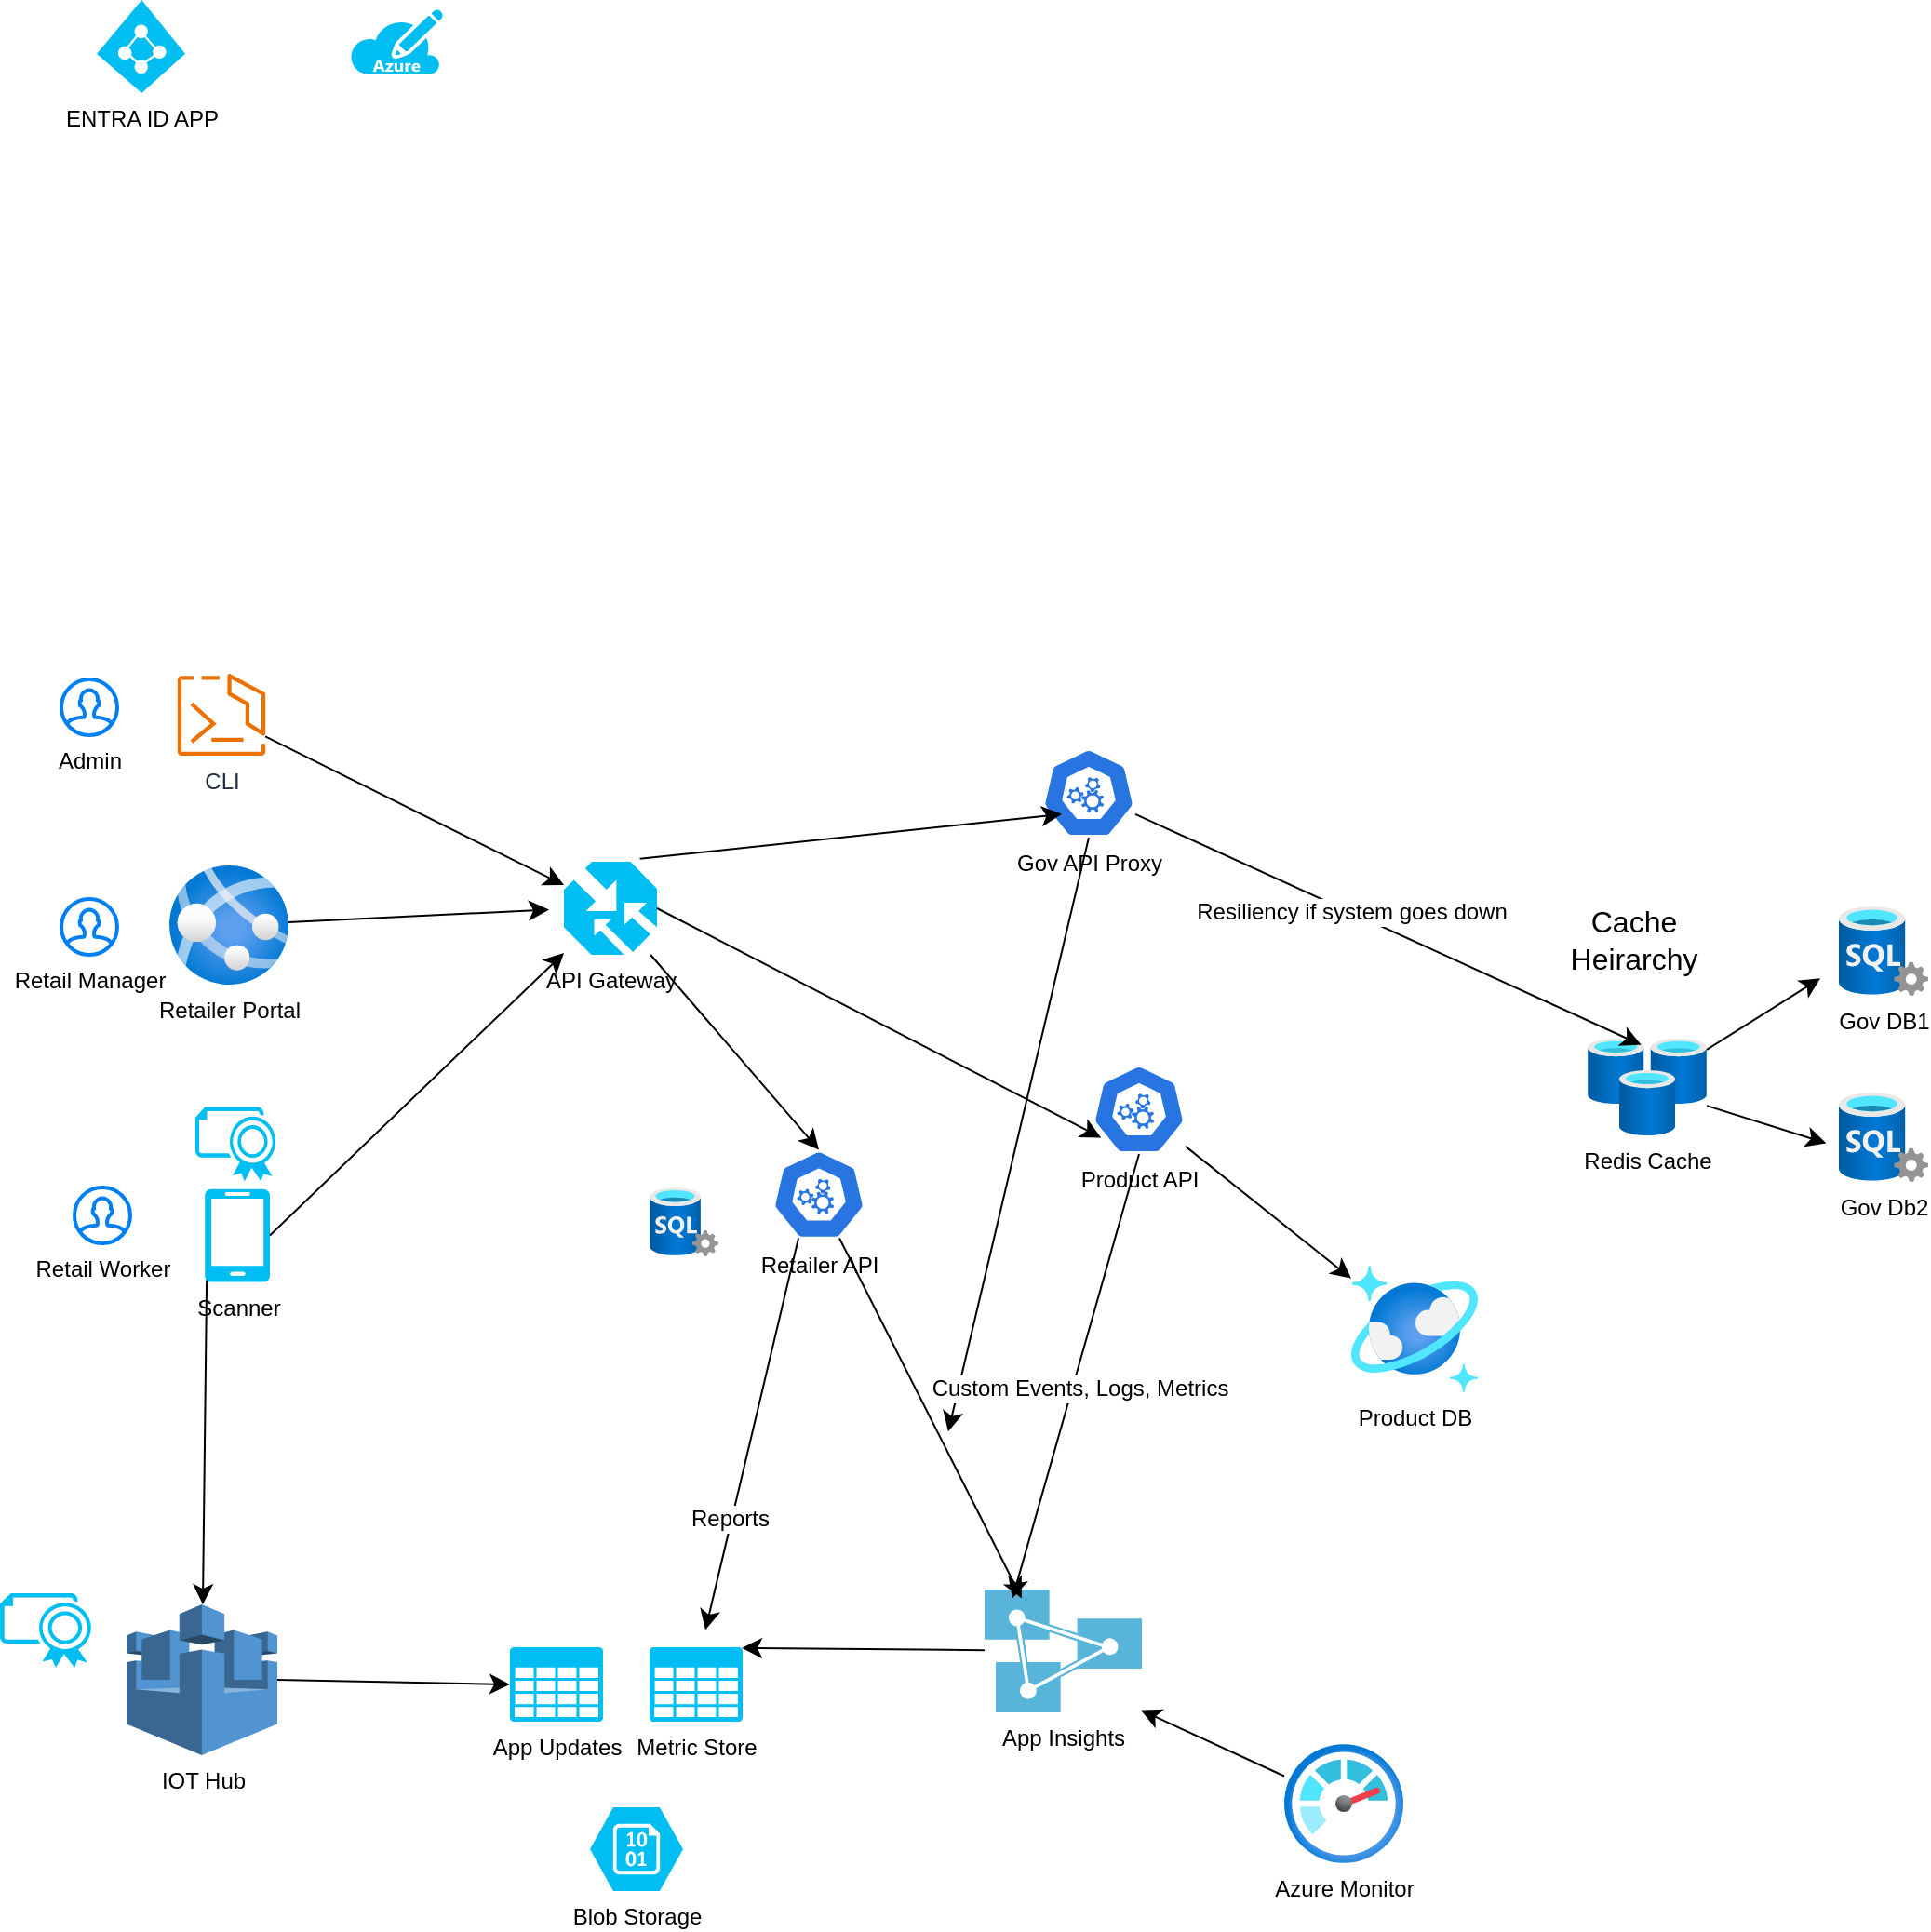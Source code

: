 <mxfile version="25.0.3" pages="2">
  <diagram name="Page-1" id="4fxT8rEthkqYooukLqkB">
    <mxGraphModel dx="1938" dy="673" grid="0" gridSize="10" guides="1" tooltips="1" connect="1" arrows="1" fold="1" page="0" pageScale="1" pageWidth="850" pageHeight="1100" math="0" shadow="0">
      <root>
        <mxCell id="0" />
        <mxCell id="1" parent="0" />
        <mxCell id="Ce-_j3eyKDq-E1109L-4-1" value="ENTRA ID APP" style="verticalLabelPosition=bottom;html=1;verticalAlign=top;align=center;strokeColor=none;fillColor=#00BEF2;shape=mxgraph.azure.azure_active_directory;" vertex="1" parent="1">
          <mxGeometry x="-115" y="87" width="47.5" height="50" as="geometry" />
        </mxCell>
        <mxCell id="Ce-_j3eyKDq-E1109L-4-6" value="" style="verticalLabelPosition=bottom;html=1;verticalAlign=top;align=center;strokeColor=none;fillColor=#00BEF2;shape=mxgraph.azure.azure_subscription;" vertex="1" parent="1">
          <mxGeometry x="21" y="92" width="50" height="35" as="geometry" />
        </mxCell>
        <mxCell id="Ce-_j3eyKDq-E1109L-4-10" value="App Updates" style="verticalLabelPosition=bottom;html=1;verticalAlign=top;align=center;strokeColor=none;fillColor=#00BEF2;shape=mxgraph.azure.storage;pointerEvents=1;" vertex="1" parent="1">
          <mxGeometry x="107" y="972" width="50" height="40" as="geometry" />
        </mxCell>
        <mxCell id="Ce-_j3eyKDq-E1109L-4-11" value="Blob Storage" style="verticalLabelPosition=bottom;html=1;verticalAlign=top;align=center;strokeColor=none;fillColor=#00BEF2;shape=mxgraph.azure.storage_blob;" vertex="1" parent="1">
          <mxGeometry x="150" y="1058" width="50" height="45" as="geometry" />
        </mxCell>
        <mxCell id="Ce-_j3eyKDq-E1109L-4-13" value="Metric Store" style="verticalLabelPosition=bottom;html=1;verticalAlign=top;align=center;strokeColor=none;fillColor=#00BEF2;shape=mxgraph.azure.storage;pointerEvents=1;" vertex="1" parent="1">
          <mxGeometry x="182" y="972" width="50" height="40" as="geometry" />
        </mxCell>
        <mxCell id="Ce-_j3eyKDq-E1109L-4-14" value="API Gateway" style="verticalLabelPosition=bottom;html=1;verticalAlign=top;align=center;strokeColor=none;fillColor=#00BEF2;shape=mxgraph.azure.traffic_manager;pointerEvents=1;" vertex="1" parent="1">
          <mxGeometry x="136" y="550" width="50" height="50" as="geometry" />
        </mxCell>
        <mxCell id="Ce-_j3eyKDq-E1109L-4-17" value="Product DB" style="image;aspect=fixed;html=1;points=[];align=center;fontSize=12;image=img/lib/azure2/databases/Azure_Cosmos_DB.svg;" vertex="1" parent="1">
          <mxGeometry x="559" y="767" width="68" height="68" as="geometry" />
        </mxCell>
        <mxCell id="Ce-_j3eyKDq-E1109L-4-71" style="edgeStyle=none;curved=1;rounded=0;orthogonalLoop=1;jettySize=auto;html=1;exitX=0.5;exitY=1;exitDx=0;exitDy=0;exitPerimeter=0;fontSize=12;startSize=8;endSize=8;" edge="1" parent="1" source="Ce-_j3eyKDq-E1109L-4-19">
          <mxGeometry relative="1" as="geometry">
            <mxPoint x="342.471" y="856.177" as="targetPoint" />
          </mxGeometry>
        </mxCell>
        <mxCell id="Ce-_j3eyKDq-E1109L-4-19" value="Gov API Proxy" style="aspect=fixed;sketch=0;html=1;dashed=0;whitespace=wrap;verticalLabelPosition=bottom;verticalAlign=top;fillColor=#2875E2;strokeColor=#ffffff;points=[[0.005,0.63,0],[0.1,0.2,0],[0.9,0.2,0],[0.5,0,0],[0.995,0.63,0],[0.72,0.99,0],[0.5,1,0],[0.28,0.99,0]];shape=mxgraph.kubernetes.icon2;prIcon=api" vertex="1" parent="1">
          <mxGeometry x="393" y="489" width="50" height="48" as="geometry" />
        </mxCell>
        <mxCell id="Ce-_j3eyKDq-E1109L-4-20" value="" style="group" vertex="1" connectable="0" parent="1">
          <mxGeometry x="-62" y="681.76" width="44" height="94" as="geometry" />
        </mxCell>
        <mxCell id="Ce-_j3eyKDq-E1109L-4-5" value="" style="verticalLabelPosition=bottom;html=1;verticalAlign=top;align=center;strokeColor=none;fillColor=#00BEF2;shape=mxgraph.azure.certificate;pointerEvents=1;" vertex="1" parent="Ce-_j3eyKDq-E1109L-4-20">
          <mxGeometry width="44" height="40" as="geometry" />
        </mxCell>
        <mxCell id="Ce-_j3eyKDq-E1109L-4-16" value="Scanner" style="verticalLabelPosition=bottom;html=1;verticalAlign=top;align=center;strokeColor=none;fillColor=#00BEF2;shape=mxgraph.azure.mobile;pointerEvents=1;" vertex="1" parent="Ce-_j3eyKDq-E1109L-4-20">
          <mxGeometry x="5" y="44" width="35" height="50" as="geometry" />
        </mxCell>
        <mxCell id="Ce-_j3eyKDq-E1109L-4-21" value="Retailer Portal" style="image;aspect=fixed;html=1;points=[];align=center;fontSize=12;image=img/lib/azure2/app_services/App_Services.svg;" vertex="1" parent="1">
          <mxGeometry x="-76" y="552" width="64" height="64" as="geometry" />
        </mxCell>
        <mxCell id="Ce-_j3eyKDq-E1109L-4-55" style="edgeStyle=none;curved=1;rounded=0;orthogonalLoop=1;jettySize=auto;html=1;fontSize=12;startSize=8;endSize=8;" edge="1" parent="1" source="Ce-_j3eyKDq-E1109L-4-22" target="Ce-_j3eyKDq-E1109L-4-14">
          <mxGeometry relative="1" as="geometry" />
        </mxCell>
        <mxCell id="Ce-_j3eyKDq-E1109L-4-22" value="CLI" style="sketch=0;outlineConnect=0;fontColor=#232F3E;gradientColor=none;fillColor=#ED7100;strokeColor=none;dashed=0;verticalLabelPosition=bottom;verticalAlign=top;align=center;html=1;fontSize=12;fontStyle=0;aspect=fixed;pointerEvents=1;shape=mxgraph.aws4.ecs_copilot_cli;" vertex="1" parent="1">
          <mxGeometry x="-72" y="449" width="48" height="44" as="geometry" />
        </mxCell>
        <mxCell id="Ce-_j3eyKDq-E1109L-4-34" value="" style="edgeStyle=none;curved=1;rounded=0;orthogonalLoop=1;jettySize=auto;html=1;fontSize=12;startSize=8;endSize=8;" edge="1" parent="1" source="Ce-_j3eyKDq-E1109L-4-27">
          <mxGeometry relative="1" as="geometry">
            <mxPoint x="811" y="612.678" as="targetPoint" />
          </mxGeometry>
        </mxCell>
        <mxCell id="Ce-_j3eyKDq-E1109L-4-27" value="Redis Cache" style="image;aspect=fixed;html=1;points=[];align=center;fontSize=12;image=img/lib/azure2/databases/Cache_Redis.svg;" vertex="1" parent="1">
          <mxGeometry x="686" y="645" width="64" height="52" as="geometry" />
        </mxCell>
        <mxCell id="Ce-_j3eyKDq-E1109L-4-43" value="" style="edgeStyle=none;curved=1;rounded=0;orthogonalLoop=1;jettySize=auto;html=1;fontSize=12;startSize=8;endSize=8;" edge="1" parent="1" source="Ce-_j3eyKDq-E1109L-4-28" target="Ce-_j3eyKDq-E1109L-4-17">
          <mxGeometry relative="1" as="geometry" />
        </mxCell>
        <mxCell id="Ce-_j3eyKDq-E1109L-4-28" value="Product API" style="aspect=fixed;sketch=0;html=1;dashed=0;whitespace=wrap;verticalLabelPosition=bottom;verticalAlign=top;fillColor=#2875E2;strokeColor=#ffffff;points=[[0.005,0.63,0],[0.1,0.2,0],[0.9,0.2,0],[0.5,0,0],[0.995,0.63,0],[0.72,0.99,0],[0.5,1,0],[0.28,0.99,0]];shape=mxgraph.kubernetes.icon2;prIcon=api" vertex="1" parent="1">
          <mxGeometry x="420" y="659" width="50" height="48" as="geometry" />
        </mxCell>
        <mxCell id="Ce-_j3eyKDq-E1109L-4-31" style="edgeStyle=none;curved=1;rounded=0;orthogonalLoop=1;jettySize=auto;html=1;exitX=1;exitY=0.5;exitDx=0;exitDy=0;exitPerimeter=0;entryX=0.092;entryY=0.817;entryDx=0;entryDy=0;entryPerimeter=0;fontSize=12;startSize=8;endSize=8;" edge="1" parent="1" source="Ce-_j3eyKDq-E1109L-4-14" target="Ce-_j3eyKDq-E1109L-4-28">
          <mxGeometry relative="1" as="geometry" />
        </mxCell>
        <mxCell id="Ce-_j3eyKDq-E1109L-4-32" style="edgeStyle=none;curved=1;rounded=0;orthogonalLoop=1;jettySize=auto;html=1;exitX=0.816;exitY=-0.032;exitDx=0;exitDy=0;exitPerimeter=0;entryX=0.212;entryY=0.737;entryDx=0;entryDy=0;entryPerimeter=0;fontSize=12;startSize=8;endSize=8;" edge="1" parent="1" source="Ce-_j3eyKDq-E1109L-4-14" target="Ce-_j3eyKDq-E1109L-4-19">
          <mxGeometry relative="1" as="geometry" />
        </mxCell>
        <mxCell id="Ce-_j3eyKDq-E1109L-4-33" style="edgeStyle=none;curved=1;rounded=0;orthogonalLoop=1;jettySize=auto;html=1;entryX=0.45;entryY=0.065;entryDx=0;entryDy=0;entryPerimeter=0;fontSize=12;startSize=8;endSize=8;" edge="1" parent="1" source="Ce-_j3eyKDq-E1109L-4-19" target="Ce-_j3eyKDq-E1109L-4-27">
          <mxGeometry relative="1" as="geometry" />
        </mxCell>
        <mxCell id="Ce-_j3eyKDq-E1109L-4-72" value="Resiliency if system goes down" style="edgeLabel;html=1;align=center;verticalAlign=middle;resizable=0;points=[];fontSize=12;" vertex="1" connectable="0" parent="Ce-_j3eyKDq-E1109L-4-33">
          <mxGeometry x="-0.151" relative="1" as="geometry">
            <mxPoint as="offset" />
          </mxGeometry>
        </mxCell>
        <mxCell id="Ce-_j3eyKDq-E1109L-4-35" style="edgeStyle=none;curved=1;rounded=0;orthogonalLoop=1;jettySize=auto;html=1;entryX=0.005;entryY=0.63;entryDx=0;entryDy=0;entryPerimeter=0;fontSize=12;startSize=8;endSize=8;" edge="1" parent="1" source="Ce-_j3eyKDq-E1109L-4-27">
          <mxGeometry relative="1" as="geometry">
            <mxPoint x="814.25" y="701.24" as="targetPoint" />
          </mxGeometry>
        </mxCell>
        <mxCell id="Ce-_j3eyKDq-E1109L-4-37" value="Retail Worker" style="html=1;verticalLabelPosition=bottom;align=center;labelBackgroundColor=#ffffff;verticalAlign=top;strokeWidth=2;strokeColor=#0080F0;shadow=0;dashed=0;shape=mxgraph.ios7.icons.user;" vertex="1" parent="1">
          <mxGeometry x="-127" y="725" width="30" height="30" as="geometry" />
        </mxCell>
        <mxCell id="Ce-_j3eyKDq-E1109L-4-38" value="Retail Manager" style="html=1;verticalLabelPosition=bottom;align=center;labelBackgroundColor=#ffffff;verticalAlign=top;strokeWidth=2;strokeColor=#0080F0;shadow=0;dashed=0;shape=mxgraph.ios7.icons.user;" vertex="1" parent="1">
          <mxGeometry x="-134" y="570" width="30" height="30" as="geometry" />
        </mxCell>
        <mxCell id="Ce-_j3eyKDq-E1109L-4-39" value="Admin" style="html=1;verticalLabelPosition=bottom;align=center;labelBackgroundColor=#ffffff;verticalAlign=top;strokeWidth=2;strokeColor=#0080F0;shadow=0;dashed=0;shape=mxgraph.ios7.icons.user;" vertex="1" parent="1">
          <mxGeometry x="-134" y="452" width="30" height="30" as="geometry" />
        </mxCell>
        <mxCell id="Ce-_j3eyKDq-E1109L-4-42" value="Cache Heirarchy" style="text;html=1;align=center;verticalAlign=middle;whiteSpace=wrap;rounded=0;fontSize=16;" vertex="1" parent="1">
          <mxGeometry x="681" y="577" width="60" height="30" as="geometry" />
        </mxCell>
        <mxCell id="Ce-_j3eyKDq-E1109L-4-44" value="App Insights" style="image;sketch=0;aspect=fixed;html=1;points=[];align=center;fontSize=12;image=img/lib/mscae/Analysis_Services.svg;" vertex="1" parent="1">
          <mxGeometry x="362" y="941" width="84.62" height="66" as="geometry" />
        </mxCell>
        <mxCell id="Ce-_j3eyKDq-E1109L-4-48" style="edgeStyle=none;curved=1;rounded=0;orthogonalLoop=1;jettySize=auto;html=1;entryX=0.99;entryY=0.01;entryDx=0;entryDy=0;entryPerimeter=0;fontSize=12;startSize=8;endSize=8;" edge="1" parent="1" source="Ce-_j3eyKDq-E1109L-4-44" target="Ce-_j3eyKDq-E1109L-4-13">
          <mxGeometry relative="1" as="geometry" />
        </mxCell>
        <mxCell id="Ce-_j3eyKDq-E1109L-4-49" value="IOT Hub" style="outlineConnect=0;dashed=0;verticalLabelPosition=bottom;verticalAlign=top;align=center;html=1;shape=mxgraph.aws3.aws_iot;fillColor=#5294CF;gradientColor=none;" vertex="1" parent="1">
          <mxGeometry x="-99" y="949" width="81" height="81" as="geometry" />
        </mxCell>
        <mxCell id="Ce-_j3eyKDq-E1109L-4-50" style="edgeStyle=none;curved=1;rounded=0;orthogonalLoop=1;jettySize=auto;html=1;exitX=1;exitY=0.5;exitDx=0;exitDy=0;exitPerimeter=0;entryX=0;entryY=0.5;entryDx=0;entryDy=0;entryPerimeter=0;fontSize=12;startSize=8;endSize=8;" edge="1" parent="1" source="Ce-_j3eyKDq-E1109L-4-49" target="Ce-_j3eyKDq-E1109L-4-10">
          <mxGeometry relative="1" as="geometry" />
        </mxCell>
        <mxCell id="Ce-_j3eyKDq-E1109L-4-51" style="edgeStyle=none;curved=1;rounded=0;orthogonalLoop=1;jettySize=auto;html=1;exitX=0.03;exitY=0.98;exitDx=0;exitDy=0;exitPerimeter=0;fontSize=12;startSize=8;endSize=8;" edge="1" parent="1" source="Ce-_j3eyKDq-E1109L-4-16" target="Ce-_j3eyKDq-E1109L-4-49">
          <mxGeometry relative="1" as="geometry" />
        </mxCell>
        <mxCell id="Ce-_j3eyKDq-E1109L-4-52" value="" style="verticalLabelPosition=bottom;html=1;verticalAlign=top;align=center;strokeColor=none;fillColor=#00BEF2;shape=mxgraph.azure.certificate;pointerEvents=1;" vertex="1" parent="1">
          <mxGeometry x="-167" y="943" width="50" height="40" as="geometry" />
        </mxCell>
        <mxCell id="Ce-_j3eyKDq-E1109L-4-53" style="edgeStyle=none;curved=1;rounded=0;orthogonalLoop=1;jettySize=auto;html=1;exitX=1;exitY=0.5;exitDx=0;exitDy=0;exitPerimeter=0;fontSize=12;startSize=8;endSize=8;" edge="1" parent="1" source="Ce-_j3eyKDq-E1109L-4-16" target="Ce-_j3eyKDq-E1109L-4-14">
          <mxGeometry relative="1" as="geometry" />
        </mxCell>
        <mxCell id="Ce-_j3eyKDq-E1109L-4-54" style="edgeStyle=none;curved=1;rounded=0;orthogonalLoop=1;jettySize=auto;html=1;entryX=-0.16;entryY=0.515;entryDx=0;entryDy=0;entryPerimeter=0;fontSize=12;startSize=8;endSize=8;" edge="1" parent="1" source="Ce-_j3eyKDq-E1109L-4-21" target="Ce-_j3eyKDq-E1109L-4-14">
          <mxGeometry relative="1" as="geometry" />
        </mxCell>
        <mxCell id="Ce-_j3eyKDq-E1109L-4-58" style="edgeStyle=none;curved=1;rounded=0;orthogonalLoop=1;jettySize=auto;html=1;exitX=0.5;exitY=1;exitDx=0;exitDy=0;exitPerimeter=0;entryX=0.177;entryY=0.072;entryDx=0;entryDy=0;entryPerimeter=0;fontSize=12;startSize=8;endSize=8;" edge="1" parent="1" source="Ce-_j3eyKDq-E1109L-4-28" target="Ce-_j3eyKDq-E1109L-4-44">
          <mxGeometry relative="1" as="geometry" />
        </mxCell>
        <mxCell id="Ce-_j3eyKDq-E1109L-4-68" value="Custom Events, Logs, Metrics" style="edgeLabel;html=1;align=center;verticalAlign=middle;resizable=0;points=[];fontSize=12;" vertex="1" connectable="0" parent="Ce-_j3eyKDq-E1109L-4-58">
          <mxGeometry x="0.044" y="3" relative="1" as="geometry">
            <mxPoint as="offset" />
          </mxGeometry>
        </mxCell>
        <mxCell id="Ce-_j3eyKDq-E1109L-4-59" value="Retailer API" style="aspect=fixed;sketch=0;html=1;dashed=0;whitespace=wrap;verticalLabelPosition=bottom;verticalAlign=top;fillColor=#2875E2;strokeColor=#ffffff;points=[[0.005,0.63,0],[0.1,0.2,0],[0.9,0.2,0],[0.5,0,0],[0.995,0.63,0],[0.72,0.99,0],[0.5,1,0],[0.28,0.99,0]];shape=mxgraph.kubernetes.icon2;prIcon=api" vertex="1" parent="1">
          <mxGeometry x="248" y="704.76" width="50" height="48" as="geometry" />
        </mxCell>
        <mxCell id="Ce-_j3eyKDq-E1109L-4-61" style="edgeStyle=none;curved=1;rounded=0;orthogonalLoop=1;jettySize=auto;html=1;entryX=0.5;entryY=0;entryDx=0;entryDy=0;entryPerimeter=0;fontSize=12;startSize=8;endSize=8;" edge="1" parent="1" source="Ce-_j3eyKDq-E1109L-4-14" target="Ce-_j3eyKDq-E1109L-4-59">
          <mxGeometry relative="1" as="geometry" />
        </mxCell>
        <mxCell id="Ce-_j3eyKDq-E1109L-4-62" style="edgeStyle=none;curved=1;rounded=0;orthogonalLoop=1;jettySize=auto;html=1;exitX=0.72;exitY=0.99;exitDx=0;exitDy=0;exitPerimeter=0;entryX=0.236;entryY=0.072;entryDx=0;entryDy=0;entryPerimeter=0;fontSize=12;startSize=8;endSize=8;" edge="1" parent="1" source="Ce-_j3eyKDq-E1109L-4-59" target="Ce-_j3eyKDq-E1109L-4-44">
          <mxGeometry relative="1" as="geometry" />
        </mxCell>
        <mxCell id="Ce-_j3eyKDq-E1109L-4-63" value="" style="image;aspect=fixed;html=1;points=[];align=center;fontSize=12;image=img/lib/azure2/databases/SQL_Server.svg;" vertex="1" parent="1">
          <mxGeometry x="182" y="725" width="37" height="37" as="geometry" />
        </mxCell>
        <mxCell id="Ce-_j3eyKDq-E1109L-4-64" value="Gov DB1" style="image;aspect=fixed;html=1;points=[];align=center;fontSize=12;image=img/lib/azure2/databases/SQL_Server.svg;" vertex="1" parent="1">
          <mxGeometry x="821" y="574" width="48" height="48" as="geometry" />
        </mxCell>
        <mxCell id="Ce-_j3eyKDq-E1109L-4-65" value="Gov Db2" style="image;aspect=fixed;html=1;points=[];align=center;fontSize=12;image=img/lib/azure2/databases/SQL_Server.svg;" vertex="1" parent="1">
          <mxGeometry x="821" y="674" width="48" height="48" as="geometry" />
        </mxCell>
        <mxCell id="Ce-_j3eyKDq-E1109L-4-66" style="edgeStyle=none;curved=1;rounded=0;orthogonalLoop=1;jettySize=auto;html=1;exitX=0.28;exitY=0.99;exitDx=0;exitDy=0;exitPerimeter=0;entryX=0.6;entryY=-0.231;entryDx=0;entryDy=0;entryPerimeter=0;fontSize=12;startSize=8;endSize=8;" edge="1" parent="1" source="Ce-_j3eyKDq-E1109L-4-59" target="Ce-_j3eyKDq-E1109L-4-13">
          <mxGeometry relative="1" as="geometry" />
        </mxCell>
        <mxCell id="Ce-_j3eyKDq-E1109L-4-67" value="Reports" style="edgeLabel;html=1;align=center;verticalAlign=middle;resizable=0;points=[];fontSize=12;" vertex="1" connectable="0" parent="Ce-_j3eyKDq-E1109L-4-66">
          <mxGeometry x="0.432" y="-1" relative="1" as="geometry">
            <mxPoint as="offset" />
          </mxGeometry>
        </mxCell>
        <mxCell id="Ce-_j3eyKDq-E1109L-4-69" value="Azure Monitor" style="image;aspect=fixed;html=1;points=[];align=center;fontSize=12;image=img/lib/azure2/management_governance/Monitor.svg;" vertex="1" parent="1">
          <mxGeometry x="523" y="1024" width="64" height="64" as="geometry" />
        </mxCell>
        <mxCell id="Ce-_j3eyKDq-E1109L-4-70" style="edgeStyle=none;curved=1;rounded=0;orthogonalLoop=1;jettySize=auto;html=1;entryX=0.993;entryY=0.982;entryDx=0;entryDy=0;entryPerimeter=0;fontSize=12;startSize=8;endSize=8;" edge="1" parent="1" source="Ce-_j3eyKDq-E1109L-4-69" target="Ce-_j3eyKDq-E1109L-4-44">
          <mxGeometry relative="1" as="geometry" />
        </mxCell>
      </root>
    </mxGraphModel>
  </diagram>
  <diagram id="nlNTaJQhg-X_RQfqPL97" name="Page-2">
    <mxGraphModel dx="1655" dy="1073" grid="0" gridSize="10" guides="1" tooltips="1" connect="1" arrows="1" fold="1" page="0" pageScale="1" pageWidth="850" pageHeight="1100" math="0" shadow="0">
      <root>
        <mxCell id="0" />
        <mxCell id="1" parent="0" />
        <mxCell id="97YffFVcoPCaq8uu5aCg-4" style="edgeStyle=none;curved=1;rounded=0;orthogonalLoop=1;jettySize=auto;html=1;exitX=0.5;exitY=0;exitDx=0;exitDy=0;fontSize=12;startSize=8;endSize=8;" edge="1" parent="1" source="97YffFVcoPCaq8uu5aCg-2">
          <mxGeometry relative="1" as="geometry">
            <mxPoint x="106" y="-26.6" as="targetPoint" />
          </mxGeometry>
        </mxCell>
        <mxCell id="97YffFVcoPCaq8uu5aCg-5" value="Tenant" style="edgeLabel;html=1;align=center;verticalAlign=middle;resizable=0;points=[];fontSize=12;" vertex="1" connectable="0" parent="97YffFVcoPCaq8uu5aCg-4">
          <mxGeometry x="0.247" relative="1" as="geometry">
            <mxPoint as="offset" />
          </mxGeometry>
        </mxCell>
        <mxCell id="97YffFVcoPCaq8uu5aCg-2" value="APIM" style="rounded=0;whiteSpace=wrap;html=1;" vertex="1" parent="1">
          <mxGeometry x="46" y="78" width="120" height="392" as="geometry" />
        </mxCell>
        <mxCell id="97YffFVcoPCaq8uu5aCg-3" value="EntraId" style="rounded=0;whiteSpace=wrap;html=1;" vertex="1" parent="1">
          <mxGeometry x="46" y="-90" width="120" height="60" as="geometry" />
        </mxCell>
        <mxCell id="iwSuPxw03o9cp2ks0cp8-5" value="" style="edgeStyle=none;curved=1;rounded=0;orthogonalLoop=1;jettySize=auto;html=1;fontSize=12;startSize=8;endSize=8;" edge="1" parent="1" source="DrKHBPCY1dP7bcY9NiBQ-1" target="iwSuPxw03o9cp2ks0cp8-4">
          <mxGeometry relative="1" as="geometry" />
        </mxCell>
        <mxCell id="DrKHBPCY1dP7bcY9NiBQ-1" value="Gov API Proxy" style="rounded=0;whiteSpace=wrap;html=1;" vertex="1" parent="1">
          <mxGeometry x="231" y="78" width="246" height="60" as="geometry" />
        </mxCell>
        <mxCell id="iwSuPxw03o9cp2ks0cp8-14" style="edgeStyle=none;curved=1;rounded=0;orthogonalLoop=1;jettySize=auto;html=1;exitX=1;exitY=0.75;exitDx=0;exitDy=0;entryX=0;entryY=0.75;entryDx=0;entryDy=0;fontSize=12;startSize=8;endSize=8;" edge="1" parent="1" source="DrKHBPCY1dP7bcY9NiBQ-2">
          <mxGeometry relative="1" as="geometry">
            <mxPoint x="498" y="368" as="targetPoint" />
          </mxGeometry>
        </mxCell>
        <mxCell id="DrKHBPCY1dP7bcY9NiBQ-2" value="Product API" style="rounded=0;whiteSpace=wrap;html=1;" vertex="1" parent="1">
          <mxGeometry x="226" y="325" width="120" height="60" as="geometry" />
        </mxCell>
        <mxCell id="iwSuPxw03o9cp2ks0cp8-19" style="edgeStyle=none;curved=1;rounded=0;orthogonalLoop=1;jettySize=auto;html=1;exitX=1;exitY=0.5;exitDx=0;exitDy=0;entryX=0;entryY=0.5;entryDx=0;entryDy=0;fontSize=12;startSize=8;endSize=8;" edge="1" parent="1" source="iwSuPxw03o9cp2ks0cp8-1">
          <mxGeometry relative="1" as="geometry">
            <mxPoint x="496" y="255" as="targetPoint" />
          </mxGeometry>
        </mxCell>
        <mxCell id="iwSuPxw03o9cp2ks0cp8-1" value="Retailer API" style="rounded=0;whiteSpace=wrap;html=1;" vertex="1" parent="1">
          <mxGeometry x="226" y="225" width="120" height="60" as="geometry" />
        </mxCell>
        <mxCell id="iwSuPxw03o9cp2ks0cp8-2" value="gRPC&amp;nbsp;&lt;div&gt;Backchannel&lt;/div&gt;" style="rounded=0;whiteSpace=wrap;html=1;" vertex="1" parent="1">
          <mxGeometry x="413" y="183" width="32" height="264" as="geometry" />
        </mxCell>
        <mxCell id="iwSuPxw03o9cp2ks0cp8-3" style="edgeStyle=none;curved=1;rounded=0;orthogonalLoop=1;jettySize=auto;html=1;exitX=0.5;exitY=0;exitDx=0;exitDy=0;entryX=0.798;entryY=0.977;entryDx=0;entryDy=0;entryPerimeter=0;fontSize=12;startSize=8;endSize=8;" edge="1" parent="1" source="iwSuPxw03o9cp2ks0cp8-2" target="DrKHBPCY1dP7bcY9NiBQ-1">
          <mxGeometry relative="1" as="geometry" />
        </mxCell>
        <mxCell id="iwSuPxw03o9cp2ks0cp8-4" value="Azure Cache" style="rounded=0;whiteSpace=wrap;html=1;" vertex="1" parent="1">
          <mxGeometry x="511" y="78" width="120" height="60" as="geometry" />
        </mxCell>
        <mxCell id="iwSuPxw03o9cp2ks0cp8-7" value="Gov1" style="shape=cylinder3;whiteSpace=wrap;html=1;boundedLbl=1;backgroundOutline=1;size=15;" vertex="1" parent="1">
          <mxGeometry x="661" y="25" width="60" height="80" as="geometry" />
        </mxCell>
        <mxCell id="iwSuPxw03o9cp2ks0cp8-8" value="Gov1" style="shape=cylinder3;whiteSpace=wrap;html=1;boundedLbl=1;backgroundOutline=1;size=15;" vertex="1" parent="1">
          <mxGeometry x="661" y="120" width="60" height="80" as="geometry" />
        </mxCell>
        <mxCell id="iwSuPxw03o9cp2ks0cp8-9" style="edgeStyle=none;curved=1;rounded=0;orthogonalLoop=1;jettySize=auto;html=1;exitX=1;exitY=0.5;exitDx=0;exitDy=0;entryX=0;entryY=0.5;entryDx=0;entryDy=0;entryPerimeter=0;fontSize=12;startSize=8;endSize=8;" edge="1" parent="1" source="iwSuPxw03o9cp2ks0cp8-4" target="iwSuPxw03o9cp2ks0cp8-7">
          <mxGeometry relative="1" as="geometry" />
        </mxCell>
        <mxCell id="iwSuPxw03o9cp2ks0cp8-10" style="edgeStyle=none;curved=1;rounded=0;orthogonalLoop=1;jettySize=auto;html=1;exitX=1;exitY=0.75;exitDx=0;exitDy=0;entryX=0;entryY=0;entryDx=0;entryDy=52.5;entryPerimeter=0;fontSize=12;startSize=8;endSize=8;" edge="1" parent="1" source="iwSuPxw03o9cp2ks0cp8-4" target="iwSuPxw03o9cp2ks0cp8-8">
          <mxGeometry relative="1" as="geometry" />
        </mxCell>
        <mxCell id="iwSuPxw03o9cp2ks0cp8-13" style="edgeStyle=none;curved=1;rounded=0;orthogonalLoop=1;jettySize=auto;html=1;exitX=1;exitY=0.5;exitDx=0;exitDy=0;entryX=0.05;entryY=0.645;entryDx=0;entryDy=0;entryPerimeter=0;fontSize=12;startSize=8;endSize=8;" edge="1" parent="1" source="DrKHBPCY1dP7bcY9NiBQ-2" target="iwSuPxw03o9cp2ks0cp8-2">
          <mxGeometry relative="1" as="geometry" />
        </mxCell>
        <mxCell id="iwSuPxw03o9cp2ks0cp8-15" style="edgeStyle=none;curved=1;rounded=0;orthogonalLoop=1;jettySize=auto;html=1;exitX=1;exitY=0.25;exitDx=0;exitDy=0;entryX=0.1;entryY=0.218;entryDx=0;entryDy=0;entryPerimeter=0;fontSize=12;startSize=8;endSize=8;" edge="1" parent="1" source="iwSuPxw03o9cp2ks0cp8-1" target="iwSuPxw03o9cp2ks0cp8-2">
          <mxGeometry relative="1" as="geometry" />
        </mxCell>
        <mxCell id="iwSuPxw03o9cp2ks0cp8-20" value="Client Flow 2:&lt;br&gt;Retailer" style="rounded=0;whiteSpace=wrap;html=1;" vertex="1" parent="1">
          <mxGeometry x="-176" y="225" width="120" height="60" as="geometry" />
        </mxCell>
        <mxCell id="iwSuPxw03o9cp2ks0cp8-21" value="Client Flow 1:&lt;div&gt;Scanner&lt;/div&gt;" style="rounded=0;whiteSpace=wrap;html=1;" vertex="1" parent="1">
          <mxGeometry x="-176" y="112" width="120" height="60" as="geometry" />
        </mxCell>
        <mxCell id="iwSuPxw03o9cp2ks0cp8-22" style="edgeStyle=none;curved=1;rounded=0;orthogonalLoop=1;jettySize=auto;html=1;exitX=1;exitY=0.5;exitDx=0;exitDy=0;entryX=0.012;entryY=0.16;entryDx=0;entryDy=0;entryPerimeter=0;fontSize=12;startSize=8;endSize=8;" edge="1" parent="1" source="iwSuPxw03o9cp2ks0cp8-21" target="97YffFVcoPCaq8uu5aCg-2">
          <mxGeometry relative="1" as="geometry" />
        </mxCell>
        <mxCell id="iwSuPxw03o9cp2ks0cp8-24" value="CERT" style="edgeLabel;html=1;align=center;verticalAlign=middle;resizable=0;points=[];fontSize=12;" vertex="1" connectable="0" parent="iwSuPxw03o9cp2ks0cp8-22">
          <mxGeometry x="-0.088" y="-3" relative="1" as="geometry">
            <mxPoint as="offset" />
          </mxGeometry>
        </mxCell>
        <mxCell id="iwSuPxw03o9cp2ks0cp8-23" style="edgeStyle=none;curved=1;rounded=0;orthogonalLoop=1;jettySize=auto;html=1;exitX=1;exitY=0.5;exitDx=0;exitDy=0;entryX=0.005;entryY=0.456;entryDx=0;entryDy=0;entryPerimeter=0;fontSize=12;startSize=8;endSize=8;" edge="1" parent="1" source="iwSuPxw03o9cp2ks0cp8-20" target="97YffFVcoPCaq8uu5aCg-2">
          <mxGeometry relative="1" as="geometry" />
        </mxCell>
        <mxCell id="iwSuPxw03o9cp2ks0cp8-25" value="User/Pass" style="edgeLabel;html=1;align=center;verticalAlign=middle;resizable=0;points=[];fontSize=12;" vertex="1" connectable="0" parent="iwSuPxw03o9cp2ks0cp8-23">
          <mxGeometry x="-0.216" y="-2" relative="1" as="geometry">
            <mxPoint as="offset" />
          </mxGeometry>
        </mxCell>
        <mxCell id="iwSuPxw03o9cp2ks0cp8-26" value="Logging, Custom Events, Metrics (App Insights)" style="rounded=0;whiteSpace=wrap;html=1;" vertex="1" parent="1">
          <mxGeometry x="-179" y="546" width="942" height="60" as="geometry" />
        </mxCell>
        <mxCell id="iwSuPxw03o9cp2ks0cp8-28" value="" style="shape=flexArrow;endArrow=classic;html=1;rounded=0;fontSize=12;startSize=8;endSize=8;curved=1;" edge="1" parent="1">
          <mxGeometry width="50" height="50" relative="1" as="geometry">
            <mxPoint x="295" y="447" as="sourcePoint" />
            <mxPoint x="297" y="546" as="targetPoint" />
          </mxGeometry>
        </mxCell>
        <mxCell id="XSOI0YmXb7lS-yFcGnjt-3" value="" style="edgeStyle=none;curved=1;rounded=0;orthogonalLoop=1;jettySize=auto;html=1;fontSize=12;startSize=8;endSize=8;" edge="1" parent="1" source="XSOI0YmXb7lS-yFcGnjt-1" target="iwSuPxw03o9cp2ks0cp8-26">
          <mxGeometry relative="1" as="geometry" />
        </mxCell>
        <mxCell id="XSOI0YmXb7lS-yFcGnjt-1" value="Azure Monitor" style="rounded=0;whiteSpace=wrap;html=1;" vertex="1" parent="1">
          <mxGeometry x="-181" y="656" width="120" height="60" as="geometry" />
        </mxCell>
        <mxCell id="XSOI0YmXb7lS-yFcGnjt-4" value="" style="edgeStyle=none;curved=1;rounded=0;orthogonalLoop=1;jettySize=auto;html=1;fontSize=12;startSize=8;endSize=8;" edge="1" parent="1" source="XSOI0YmXb7lS-yFcGnjt-2" target="iwSuPxw03o9cp2ks0cp8-26">
          <mxGeometry relative="1" as="geometry" />
        </mxCell>
        <mxCell id="XSOI0YmXb7lS-yFcGnjt-2" value="Log Analytics" style="rounded=0;whiteSpace=wrap;html=1;" vertex="1" parent="1">
          <mxGeometry x="231" y="659" width="120" height="60" as="geometry" />
        </mxCell>
        <mxCell id="XSOI0YmXb7lS-yFcGnjt-5" value="Retail1" style="shape=cylinder3;whiteSpace=wrap;html=1;boundedLbl=1;backgroundOutline=1;size=15;" vertex="1" parent="1">
          <mxGeometry x="496" y="210" width="60" height="80" as="geometry" />
        </mxCell>
        <mxCell id="XSOI0YmXb7lS-yFcGnjt-6" value="Prod1" style="shape=cylinder3;whiteSpace=wrap;html=1;boundedLbl=1;backgroundOutline=1;size=15;" vertex="1" parent="1">
          <mxGeometry x="496" y="325" width="60" height="80" as="geometry" />
        </mxCell>
      </root>
    </mxGraphModel>
  </diagram>
</mxfile>
